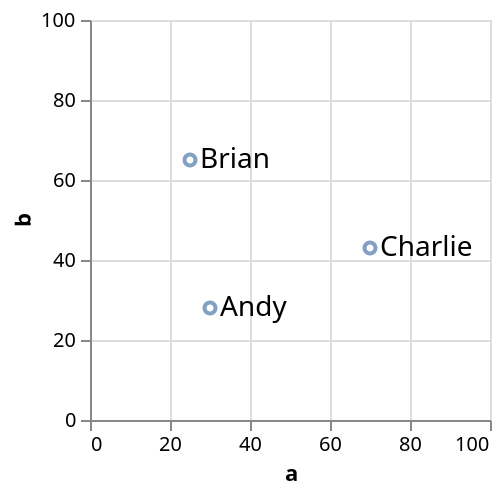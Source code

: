 {
  "$schema": "https://vega.github.io/schema/vega-lite/v5.json",
  "description": "A simple bar chart with embedded data.",
  "params": [
    {
      "name": "angle",
      "value": 0,
      "bind": {"input": "range", "min": -180, "max": 180, "step": 1}
    },
    {
      "name": "dx",
      "value": 5,
      "bind": {"input": "range", "min": -20, "max": 20, "step": 1}
    },
    {
      "name": "dy",
      "value": 0,
      "bind": {"input": "range", "min": -20, "max": 20, "step": 1}
    },
    {
      "name": "xOffset",
      "value": 0,
      "bind": {"input": "range", "min": -20, "max": 20, "step": 1}
    },
    {
      "name": "yOffset",
      "value": 0,
      "bind": {"input": "range", "min": -20, "max": 20, "step": 1}
    },
    {
      "name": "fontSize",
      "value": 14,
      "bind": {"input": "range", "min": 1, "max": 36, "step": 1}
    },
    {
      "name": "limit",
      "value": 0,
      "bind": {"input": "range", "min": 0, "max": 150, "step": 1}
    },
    {
      "name": "align",
      "value": "left",
      "bind": {"input": "select", "options": ["left", "center", "right"]}
    },
    {
      "name": "baseline",
      "value": "middle",
      "bind": {
        "input": "select",
        "options": ["alphabetic", "top", "middle", "bottom"]
      }
    },
    {
      "name": "font",
      "value": "sans-serif",
      "bind": {
        "input": "select",
        "options": ["sans-serif", "serif", "monospace"]
      }
    },
    {
      "name": "fontWeight",
      "value": "normal",
      "bind": {"input": "select", "options": ["normal", "bold"]}
    },
    {
      "name": "fontStyle",
      "value": "normal",
      "bind": {"input": "select", "options": ["normal", "italic"]}
    }
  ],
  "data": {
    "values": [
      {"a": 30, "b": 28, "label": "Andy"},
      {"a": 25, "b": 65, "label": "Brian"},
      {"a": 70, "b": 43, "label": "Charlie"}
    ]
  },
  "layer": [
    {
      "mark": "point",
      "encoding": {
        "x": {
          "field": "a",
          "type": "quantitative",
          "axis": {"labelAngle": 0},
          "scale": {"domain": [0, 100]}
        },
        "y": {
          "field": "b",
          "type": "quantitative",
          "scale": {"domain": [0, 100]}
        }
      }
    },
    {
      "mark": {
        "type": "text",
        "dx": {"expr": "dx"},
        "dy": {"expr": "dy"},
        "xOffset": {"expr": "xOffset"},
        "yOffset": {"expr": "yOffset"},
        "angle": {"expr": "angle"},
        "align": {"expr": "align"},
        "baseline": {"expr": "baseline"},
        "font": {"expr": "font"},
        "fontSize": {"expr": "fontSize"},
        "fontStyle": {"expr": "fontStyle"},
        "fontWeight": {"expr": "fontWeight"},
        "limit": {"expr": "limit"}
      },
      "encoding": {
        "x": {
          "field": "a",
          "type": "quantitative",
          "axis": {"labelAngle": 0},
          "scale": {"domain": [0, 100]}
        },
        "y": {
          "field": "b",
          "type": "quantitative",
          "scale": {"domain": [0, 100]}
        },
        "text": {"field": "label"}
      }
    }
  ]
}
